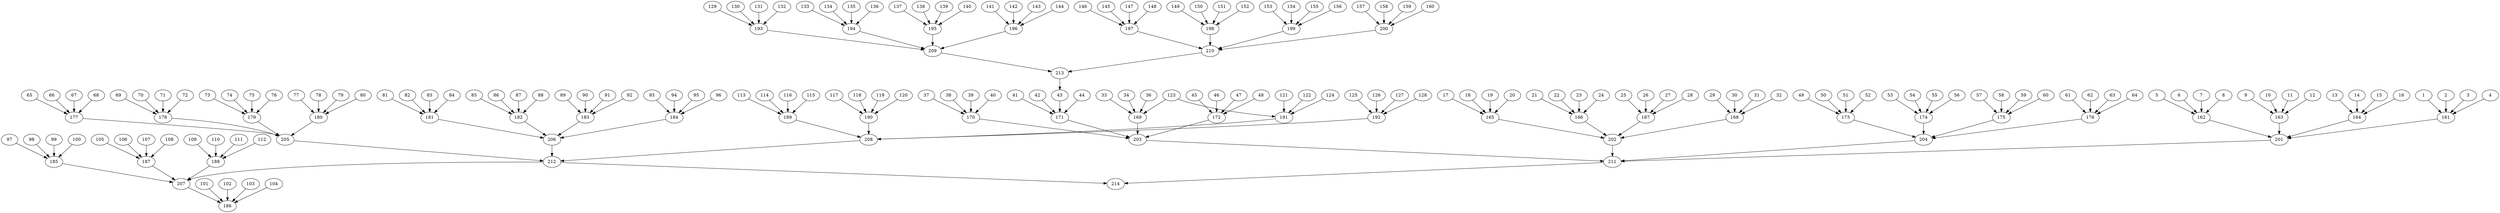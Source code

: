 digraph g {
1->161;
2->161;
3->161;
4->161;
5->162;
6->162;
7->162;
8->162;
9->163;
10->163;
11->163;
12->163;
13->164;
14->164;
15->164;
16->164;
17->165;
18->165;
19->165;
20->165;
21->166;
22->166;
23->166;
24->166;
25->167;
26->167;
27->167;
28->167;
29->168;
30->168;
31->168;
32->168;
33->169;
34->169;
123->169;
36->169;
37->170;
38->170;
39->170;
40->170;
41->171;
42->171;
43->171;
44->171;
45->172;
46->172;
47->172;
48->172;
49->173;
50->173;
51->173;
52->173;
53->174;
54->174;
55->174;
56->174;
57->175;
58->175;
59->175;
60->175;
61->176;
62->176;
63->176;
64->176;
65->177;
66->177;
67->177;
68->177;
69->178;
70->178;
71->178;
72->178;
73->179;
74->179;
75->179;
76->179;
77->180;
78->180;
79->180;
80->180;
81->181;
82->181;
83->181;
84->181;
85->182;
86->182;
87->182;
88->182;
89->183;
90->183;
91->183;
92->183;
93->184;
94->184;
95->184;
96->184;
97->185;
98->185;
99->185;
100->185;
101->186;
102->186;
103->186;
104->186;
105->187;
106->187;
107->187;
108->187;
109->188;
110->188;
111->188;
112->188;
113->189;
114->189;
146->197;
116->189;
117->190;
118->190;
119->190;
120->190;
121->191;
122->191;
123->191;
124->191;
125->192;
126->192;
127->192;
128->192;
129->193;
130->193;
131->193;
132->193;
133->194;
134->194;
135->194;
136->194;
137->195;
138->195;
139->195;
140->195;
141->196;
142->196;
143->196;
144->196;
145->197;
115->189;
147->197;
148->197;
149->198;
150->198;
151->198;
152->198;
153->199;
154->199;
155->199;
156->199;
157->200;
158->200;
159->200;
160->200;
161->201;
162->201;
163->201;
164->201;
165->202;
166->202;
167->202;
168->202;
169->203;
170->203;
171->203;
172->203;
173->204;
174->204;
175->204;
176->204;
177->205;
178->205;
179->205;
180->205;
181->206;
182->206;
183->206;
184->206;
185->207;
207->186;
187->207;
188->207;
189->208;
190->208;
191->208;
192->208;
193->209;
194->209;
195->209;
196->209;
197->210;
198->210;
199->210;
200->210;
201->211;
202->211;
203->211;
204->211;
205->212;
206->212;
212->207;
208->212;
209->213;
210->213;
211->214;
212->214;
213->43;
}
